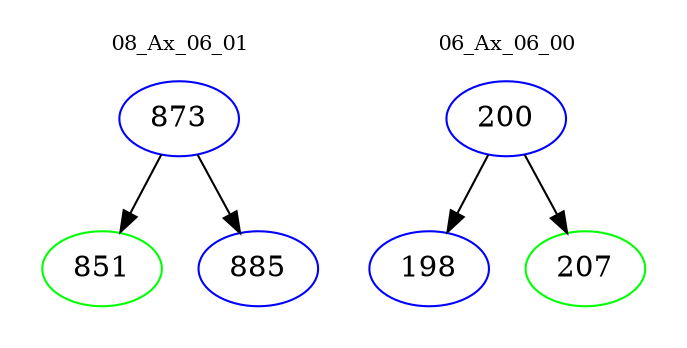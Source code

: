 digraph{
subgraph cluster_0 {
color = white
label = "08_Ax_06_01";
fontsize=10;
T0_873 [label="873", color="blue"]
T0_873 -> T0_851 [color="black"]
T0_851 [label="851", color="green"]
T0_873 -> T0_885 [color="black"]
T0_885 [label="885", color="blue"]
}
subgraph cluster_1 {
color = white
label = "06_Ax_06_00";
fontsize=10;
T1_200 [label="200", color="blue"]
T1_200 -> T1_198 [color="black"]
T1_198 [label="198", color="blue"]
T1_200 -> T1_207 [color="black"]
T1_207 [label="207", color="green"]
}
}
